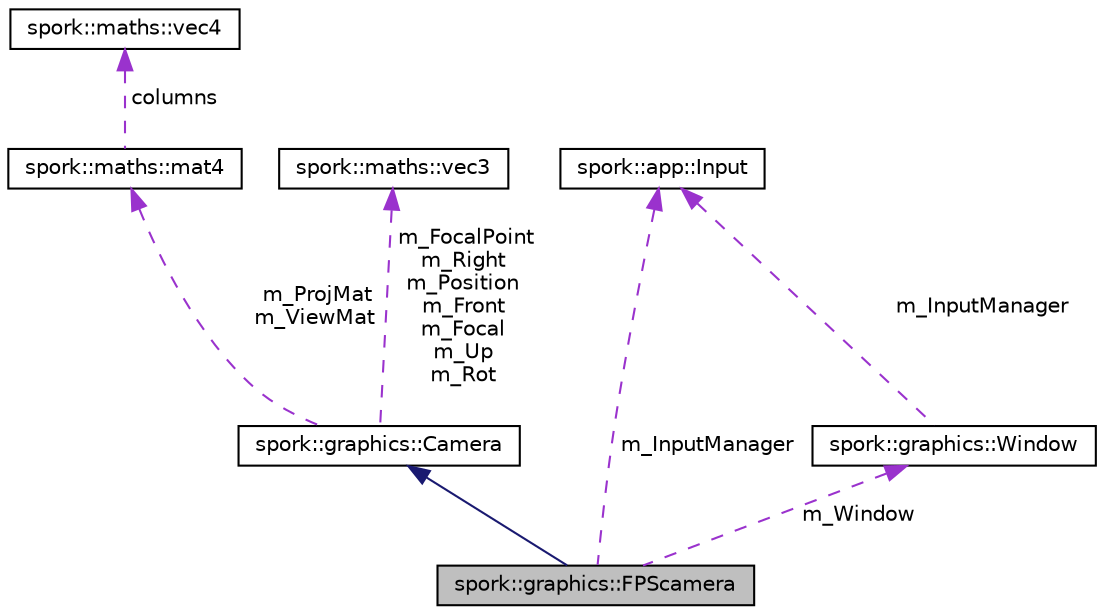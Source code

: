 digraph "spork::graphics::FPScamera"
{
  edge [fontname="Helvetica",fontsize="10",labelfontname="Helvetica",labelfontsize="10"];
  node [fontname="Helvetica",fontsize="10",shape=record];
  Node2 [label="spork::graphics::FPScamera",height=0.2,width=0.4,color="black", fillcolor="grey75", style="filled", fontcolor="black"];
  Node3 -> Node2 [dir="back",color="midnightblue",fontsize="10",style="solid",fontname="Helvetica"];
  Node3 [label="spork::graphics::Camera",height=0.2,width=0.4,color="black", fillcolor="white", style="filled",URL="$classspork_1_1graphics_1_1_camera.html",tooltip="Base Camera Class. "];
  Node4 -> Node3 [dir="back",color="darkorchid3",fontsize="10",style="dashed",label=" m_ProjMat\nm_ViewMat" ,fontname="Helvetica"];
  Node4 [label="spork::maths::mat4",height=0.2,width=0.4,color="black", fillcolor="white", style="filled",URL="$structspork_1_1maths_1_1mat4.html",tooltip="4x4 Matrix Class. "];
  Node5 -> Node4 [dir="back",color="darkorchid3",fontsize="10",style="dashed",label=" columns" ,fontname="Helvetica"];
  Node5 [label="spork::maths::vec4",height=0.2,width=0.4,color="black", fillcolor="white", style="filled",URL="$structspork_1_1maths_1_1vec4.html",tooltip="4 Component Vector Class. "];
  Node6 -> Node3 [dir="back",color="darkorchid3",fontsize="10",style="dashed",label=" m_FocalPoint\nm_Right\nm_Position\nm_Front\nm_Focal\nm_Up\nm_Rot" ,fontname="Helvetica"];
  Node6 [label="spork::maths::vec3",height=0.2,width=0.4,color="black", fillcolor="white", style="filled",URL="$structspork_1_1maths_1_1vec3.html",tooltip="3 Component Vector Class. "];
  Node7 -> Node2 [dir="back",color="darkorchid3",fontsize="10",style="dashed",label=" m_Window" ,fontname="Helvetica"];
  Node7 [label="spork::graphics::Window",height=0.2,width=0.4,color="black", fillcolor="white", style="filled",URL="$classspork_1_1graphics_1_1_window.html",tooltip="Window Class. "];
  Node8 -> Node7 [dir="back",color="darkorchid3",fontsize="10",style="dashed",label=" m_InputManager" ,fontname="Helvetica"];
  Node8 [label="spork::app::Input",height=0.2,width=0.4,color="black", fillcolor="white", style="filled",URL="$classspork_1_1app_1_1_input.html",tooltip="Input Manager Class. "];
  Node8 -> Node2 [dir="back",color="darkorchid3",fontsize="10",style="dashed",label=" m_InputManager" ,fontname="Helvetica"];
}
